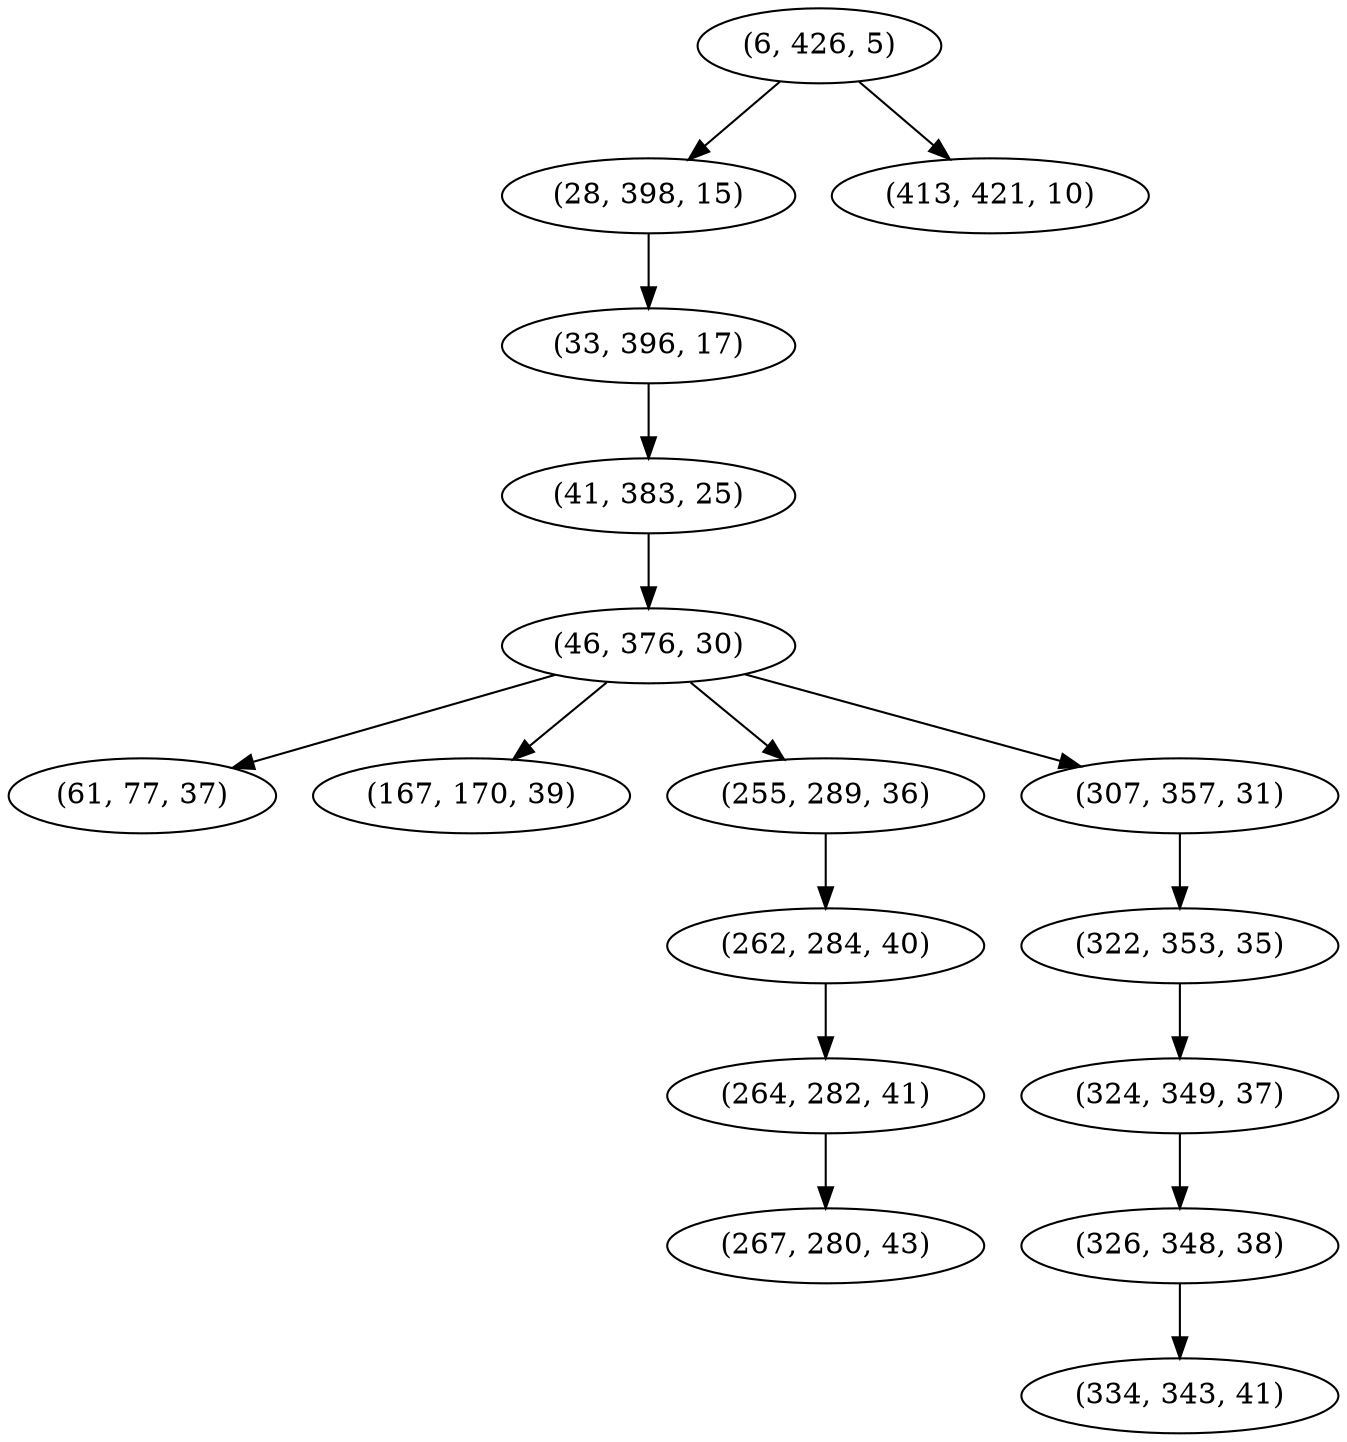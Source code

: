 digraph tree {
    "(6, 426, 5)";
    "(28, 398, 15)";
    "(33, 396, 17)";
    "(41, 383, 25)";
    "(46, 376, 30)";
    "(61, 77, 37)";
    "(167, 170, 39)";
    "(255, 289, 36)";
    "(262, 284, 40)";
    "(264, 282, 41)";
    "(267, 280, 43)";
    "(307, 357, 31)";
    "(322, 353, 35)";
    "(324, 349, 37)";
    "(326, 348, 38)";
    "(334, 343, 41)";
    "(413, 421, 10)";
    "(6, 426, 5)" -> "(28, 398, 15)";
    "(6, 426, 5)" -> "(413, 421, 10)";
    "(28, 398, 15)" -> "(33, 396, 17)";
    "(33, 396, 17)" -> "(41, 383, 25)";
    "(41, 383, 25)" -> "(46, 376, 30)";
    "(46, 376, 30)" -> "(61, 77, 37)";
    "(46, 376, 30)" -> "(167, 170, 39)";
    "(46, 376, 30)" -> "(255, 289, 36)";
    "(46, 376, 30)" -> "(307, 357, 31)";
    "(255, 289, 36)" -> "(262, 284, 40)";
    "(262, 284, 40)" -> "(264, 282, 41)";
    "(264, 282, 41)" -> "(267, 280, 43)";
    "(307, 357, 31)" -> "(322, 353, 35)";
    "(322, 353, 35)" -> "(324, 349, 37)";
    "(324, 349, 37)" -> "(326, 348, 38)";
    "(326, 348, 38)" -> "(334, 343, 41)";
}
